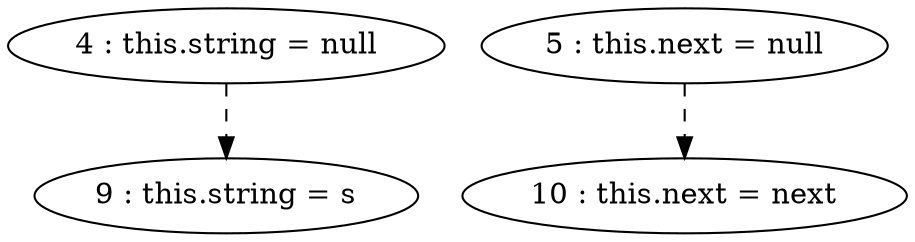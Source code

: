 digraph G {
"4 : this.string = null"
"4 : this.string = null" -> "9 : this.string = s" [style=dashed]
"5 : this.next = null"
"5 : this.next = null" -> "10 : this.next = next" [style=dashed]
"9 : this.string = s"
"10 : this.next = next"
}